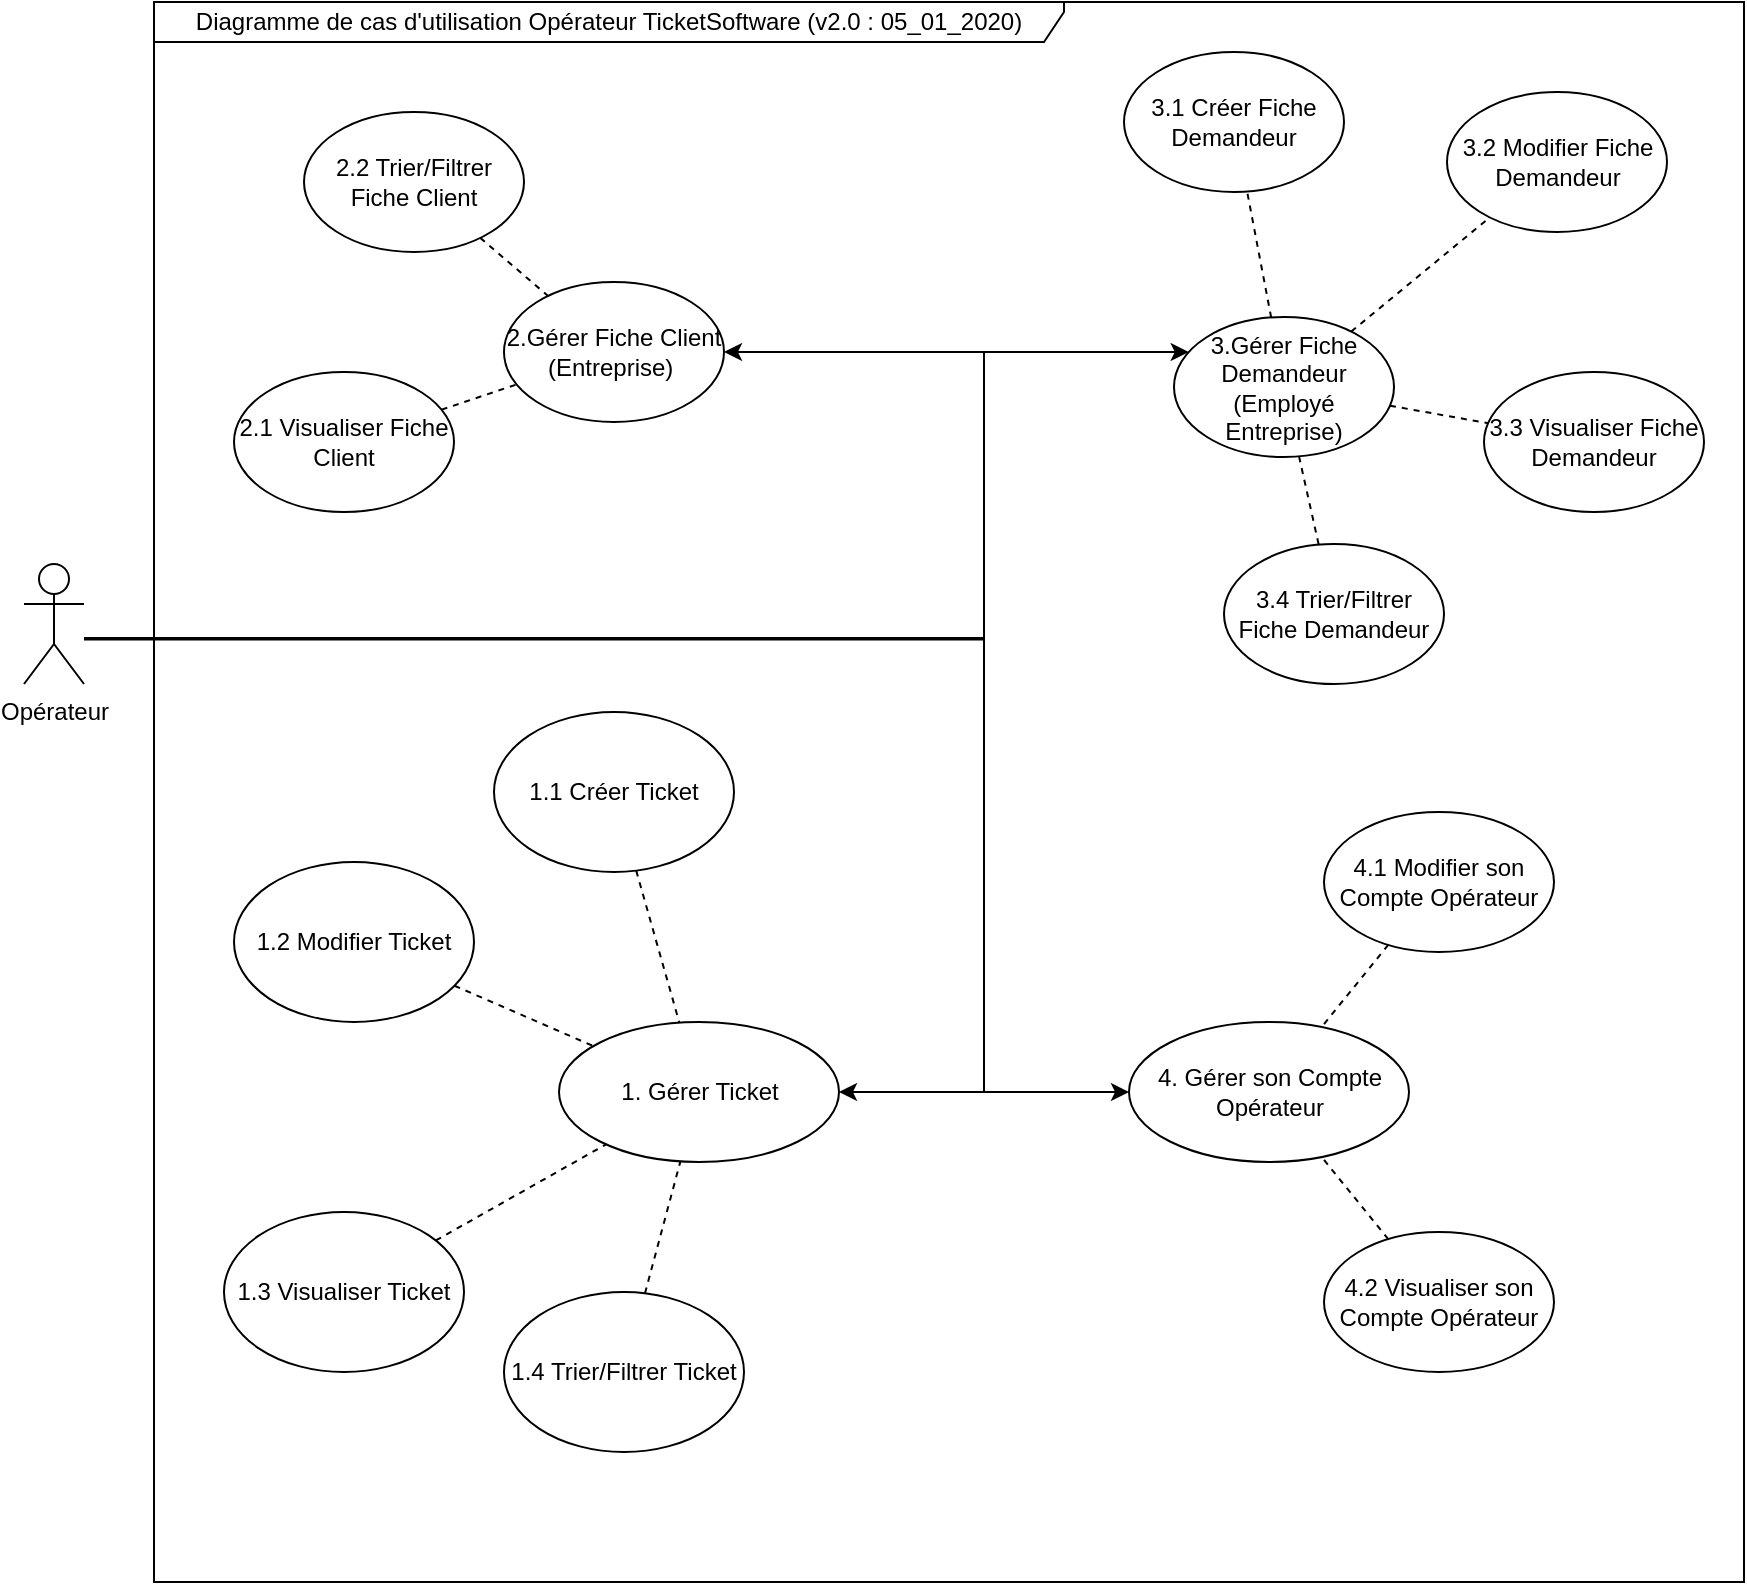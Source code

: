 <mxfile version="12.4.8" type="google"><diagram name="Page-1" id="c4acf3e9-155e-7222-9cf6-157b1a14988f"><mxGraphModel dx="896" dy="904" grid="1" gridSize="10" guides="1" tooltips="1" connect="1" arrows="1" fold="1" page="1" pageScale="1" pageWidth="850" pageHeight="1100" background="#ffffff" math="0" shadow="0"><root><mxCell id="0"/><mxCell id="1" parent="0"/><mxCell id="XKR0tXcn-3UhKVWxdLlG-3" value="Diagramme de cas d'utilisation Opérateur TicketSoftware (v2.0 : 05_01_2020)" style="shape=umlFrame;whiteSpace=wrap;html=1;width=455;height=20;" parent="1" vertex="1"><mxGeometry x="145" y="25" width="795" height="790" as="geometry"/></mxCell><mxCell id="XKR0tXcn-3UhKVWxdLlG-10" style="edgeStyle=orthogonalEdgeStyle;rounded=0;orthogonalLoop=1;jettySize=auto;html=1;strokeColor=#000000;" parent="1" target="XKR0tXcn-3UhKVWxdLlG-8" edge="1"><mxGeometry relative="1" as="geometry"><Array as="points"><mxPoint x="560" y="343"/><mxPoint x="560" y="570"/></Array><mxPoint x="110" y="343" as="sourcePoint"/><mxPoint x="470" y="423" as="targetPoint"/></mxGeometry></mxCell><mxCell id="XKR0tXcn-3UhKVWxdLlG-33" style="edgeStyle=orthogonalEdgeStyle;rounded=0;orthogonalLoop=1;jettySize=auto;html=1;strokeColor=#000000;fillColor=#CC0000;" parent="1" target="XKR0tXcn-3UhKVWxdLlG-32" edge="1"><mxGeometry relative="1" as="geometry"><Array as="points"><mxPoint x="560" y="343"/><mxPoint x="560" y="200"/></Array><mxPoint x="110" y="343" as="sourcePoint"/><mxPoint x="470" y="273" as="targetPoint"/></mxGeometry></mxCell><mxCell id="XKR0tXcn-3UhKVWxdLlG-4" value="Opérateur" style="shape=umlActor;verticalLabelPosition=bottom;labelBackgroundColor=#ffffff;verticalAlign=top;html=1;" parent="1" vertex="1"><mxGeometry x="80" y="306" width="30" height="60" as="geometry"/></mxCell><mxCell id="XKR0tXcn-3UhKVWxdLlG-8" value="1. Gérer Ticket" style="ellipse;whiteSpace=wrap;html=1;" parent="1" vertex="1"><mxGeometry x="347.5" y="535" width="140" height="70" as="geometry"/></mxCell><mxCell id="XKR0tXcn-3UhKVWxdLlG-32" value="2.Gérer Fiche Client (Entreprise)&amp;nbsp;" style="ellipse;whiteSpace=wrap;html=1;" parent="1" vertex="1"><mxGeometry x="320" y="165" width="110" height="70" as="geometry"/></mxCell><mxCell id="R0jyPCe0rA-yu9hkgKrW-3" value="1.1 Créer Ticket" style="ellipse;whiteSpace=wrap;html=1;" parent="1" vertex="1"><mxGeometry x="315" y="380" width="120" height="80" as="geometry"/></mxCell><mxCell id="R0jyPCe0rA-yu9hkgKrW-4" value="1.2 Modifier Ticket" style="ellipse;whiteSpace=wrap;html=1;" parent="1" vertex="1"><mxGeometry x="185" y="455" width="120" height="80" as="geometry"/></mxCell><mxCell id="R0jyPCe0rA-yu9hkgKrW-6" value="1.3 Visualiser Ticket" style="ellipse;whiteSpace=wrap;html=1;" parent="1" vertex="1"><mxGeometry x="180" y="630" width="120" height="80" as="geometry"/></mxCell><mxCell id="R0jyPCe0rA-yu9hkgKrW-8" value="1.4 Trier/Filtrer Ticket" style="ellipse;whiteSpace=wrap;html=1;" parent="1" vertex="1"><mxGeometry x="320" y="670" width="120" height="80" as="geometry"/></mxCell><mxCell id="R0jyPCe0rA-yu9hkgKrW-10" value="" style="endArrow=none;dashed=1;html=1;" parent="1" source="R0jyPCe0rA-yu9hkgKrW-3" target="XKR0tXcn-3UhKVWxdLlG-8" edge="1"><mxGeometry width="50" height="50" relative="1" as="geometry"><mxPoint x="380" y="470" as="sourcePoint"/><mxPoint x="430" y="420" as="targetPoint"/></mxGeometry></mxCell><mxCell id="R0jyPCe0rA-yu9hkgKrW-11" value="" style="endArrow=none;dashed=1;html=1;" parent="1" source="R0jyPCe0rA-yu9hkgKrW-4" target="XKR0tXcn-3UhKVWxdLlG-8" edge="1"><mxGeometry width="50" height="50" relative="1" as="geometry"><mxPoint x="385" y="465" as="sourcePoint"/><mxPoint x="442.5" y="465" as="targetPoint"/></mxGeometry></mxCell><mxCell id="R0jyPCe0rA-yu9hkgKrW-14" value="" style="endArrow=none;dashed=1;html=1;" parent="1" source="R0jyPCe0rA-yu9hkgKrW-6" target="XKR0tXcn-3UhKVWxdLlG-8" edge="1"><mxGeometry width="50" height="50" relative="1" as="geometry"><mxPoint x="514.556" y="550.001" as="sourcePoint"/><mxPoint x="513.06" y="499.999" as="targetPoint"/></mxGeometry></mxCell><mxCell id="R0jyPCe0rA-yu9hkgKrW-15" value="" style="endArrow=none;dashed=1;html=1;" parent="1" source="R0jyPCe0rA-yu9hkgKrW-8" target="XKR0tXcn-3UhKVWxdLlG-8" edge="1"><mxGeometry width="50" height="50" relative="1" as="geometry"><mxPoint x="627.389" y="541.84" as="sourcePoint"/><mxPoint x="554.415" y="493.032" as="targetPoint"/></mxGeometry></mxCell><mxCell id="R0jyPCe0rA-yu9hkgKrW-16" value="3.Gérer Fiche Demandeur (Employé Entreprise)" style="ellipse;whiteSpace=wrap;html=1;" parent="1" vertex="1"><mxGeometry x="655" y="182.5" width="110" height="70" as="geometry"/></mxCell><mxCell id="R0jyPCe0rA-yu9hkgKrW-17" style="edgeStyle=orthogonalEdgeStyle;rounded=0;orthogonalLoop=1;jettySize=auto;html=1;strokeColor=#000000;fillColor=#CC0000;" parent="1" target="R0jyPCe0rA-yu9hkgKrW-16" edge="1"><mxGeometry relative="1" as="geometry"><Array as="points"><mxPoint x="560" y="343"/><mxPoint x="560" y="200"/></Array><mxPoint x="110" y="343" as="sourcePoint"/><mxPoint x="590" y="345" as="targetPoint"/></mxGeometry></mxCell><mxCell id="R0jyPCe0rA-yu9hkgKrW-21" value="2.1 Visualiser Fiche Client" style="ellipse;whiteSpace=wrap;html=1;" parent="1" vertex="1"><mxGeometry x="185" y="210" width="110" height="70" as="geometry"/></mxCell><mxCell id="R0jyPCe0rA-yu9hkgKrW-22" value="2.2 Trier/Filtrer Fiche Client" style="ellipse;whiteSpace=wrap;html=1;" parent="1" vertex="1"><mxGeometry x="220" y="80" width="110" height="70" as="geometry"/></mxCell><mxCell id="R0jyPCe0rA-yu9hkgKrW-26" value="" style="endArrow=none;dashed=1;html=1;" parent="1" source="R0jyPCe0rA-yu9hkgKrW-21" target="XKR0tXcn-3UhKVWxdLlG-32" edge="1"><mxGeometry width="50" height="50" relative="1" as="geometry"><mxPoint x="479.648" y="168.736" as="sourcePoint"/><mxPoint x="498.069" y="211.226" as="targetPoint"/></mxGeometry></mxCell><mxCell id="R0jyPCe0rA-yu9hkgKrW-27" value="" style="endArrow=none;dashed=1;html=1;" parent="1" source="R0jyPCe0rA-yu9hkgKrW-22" target="XKR0tXcn-3UhKVWxdLlG-32" edge="1"><mxGeometry width="50" height="50" relative="1" as="geometry"><mxPoint x="563.638" y="167.252" as="sourcePoint"/><mxPoint x="533.648" y="212.691" as="targetPoint"/></mxGeometry></mxCell><mxCell id="R0jyPCe0rA-yu9hkgKrW-32" value="3.1 Créer Fiche Demandeur" style="ellipse;whiteSpace=wrap;html=1;" parent="1" vertex="1"><mxGeometry x="630" y="50" width="110" height="70" as="geometry"/></mxCell><mxCell id="R0jyPCe0rA-yu9hkgKrW-33" value="3.2 Modifier Fiche Demandeur" style="ellipse;whiteSpace=wrap;html=1;" parent="1" vertex="1"><mxGeometry x="791.5" y="70" width="110" height="70" as="geometry"/></mxCell><mxCell id="R0jyPCe0rA-yu9hkgKrW-35" value="3.3 Visualiser Fiche Demandeur" style="ellipse;whiteSpace=wrap;html=1;" parent="1" vertex="1"><mxGeometry x="810" y="210" width="110" height="70" as="geometry"/></mxCell><mxCell id="R0jyPCe0rA-yu9hkgKrW-36" value="3.4 Trier/Filtrer Fiche Demandeur" style="ellipse;whiteSpace=wrap;html=1;" parent="1" vertex="1"><mxGeometry x="680" y="296" width="110" height="70" as="geometry"/></mxCell><mxCell id="R0jyPCe0rA-yu9hkgKrW-38" value="" style="endArrow=none;dashed=1;html=1;" parent="1" source="R0jyPCe0rA-yu9hkgKrW-16" target="R0jyPCe0rA-yu9hkgKrW-32" edge="1"><mxGeometry width="50" height="50" relative="1" as="geometry"><mxPoint x="630" y="320" as="sourcePoint"/><mxPoint x="680" y="270" as="targetPoint"/></mxGeometry></mxCell><mxCell id="R0jyPCe0rA-yu9hkgKrW-39" value="" style="endArrow=none;dashed=1;html=1;" parent="1" source="R0jyPCe0rA-yu9hkgKrW-16" target="R0jyPCe0rA-yu9hkgKrW-33" edge="1"><mxGeometry width="50" height="50" relative="1" as="geometry"><mxPoint x="627.672" y="316.312" as="sourcePoint"/><mxPoint x="619.702" y="279.699" as="targetPoint"/></mxGeometry></mxCell><mxCell id="R0jyPCe0rA-yu9hkgKrW-41" value="" style="endArrow=none;dashed=1;html=1;" parent="1" source="R0jyPCe0rA-yu9hkgKrW-16" target="R0jyPCe0rA-yu9hkgKrW-35" edge="1"><mxGeometry width="50" height="50" relative="1" as="geometry"><mxPoint x="682.682" y="333.555" as="sourcePoint"/><mxPoint x="717.428" y="320.065" as="targetPoint"/></mxGeometry></mxCell><mxCell id="R0jyPCe0rA-yu9hkgKrW-42" value="" style="endArrow=none;dashed=1;html=1;" parent="1" source="R0jyPCe0rA-yu9hkgKrW-16" target="R0jyPCe0rA-yu9hkgKrW-36" edge="1"><mxGeometry width="50" height="50" relative="1" as="geometry"><mxPoint x="681.073" y="370.115" as="sourcePoint"/><mxPoint x="729.144" y="390.675" as="targetPoint"/></mxGeometry></mxCell><mxCell id="onNNnWIcp-BdeDNwrhVv-8" value="4. Gérer son Compte Opérateur" style="ellipse;whiteSpace=wrap;html=1;" parent="1" vertex="1"><mxGeometry x="632.5" y="535" width="140" height="70" as="geometry"/></mxCell><mxCell id="onNNnWIcp-BdeDNwrhVv-9" style="edgeStyle=orthogonalEdgeStyle;rounded=0;orthogonalLoop=1;jettySize=auto;html=1;strokeColor=#000000;" parent="1" target="onNNnWIcp-BdeDNwrhVv-8" edge="1"><mxGeometry relative="1" as="geometry"><Array as="points"><mxPoint x="560" y="343"/><mxPoint x="560" y="570"/></Array><mxPoint x="110" y="343.786" as="sourcePoint"/><mxPoint x="444.998" y="565.214" as="targetPoint"/></mxGeometry></mxCell><mxCell id="onNNnWIcp-BdeDNwrhVv-12" value="4.1 Modifier son Compte Opérateur" style="ellipse;whiteSpace=wrap;html=1;" parent="1" vertex="1"><mxGeometry x="730" y="430" width="115" height="70" as="geometry"/></mxCell><mxCell id="onNNnWIcp-BdeDNwrhVv-15" value="" style="endArrow=none;dashed=1;html=1;" parent="1" source="onNNnWIcp-BdeDNwrhVv-12" target="onNNnWIcp-BdeDNwrhVv-8" edge="1"><mxGeometry width="50" height="50" relative="1" as="geometry"><mxPoint x="400.258" y="680.589" as="sourcePoint"/><mxPoint x="418.295" y="614.696" as="targetPoint"/></mxGeometry></mxCell><mxCell id="onNNnWIcp-BdeDNwrhVv-16" value="4.2 Visualiser son Compte Opérateur" style="ellipse;whiteSpace=wrap;html=1;" parent="1" vertex="1"><mxGeometry x="730" y="640" width="115" height="70" as="geometry"/></mxCell><mxCell id="onNNnWIcp-BdeDNwrhVv-17" value="" style="endArrow=none;dashed=1;html=1;" parent="1" source="onNNnWIcp-BdeDNwrhVv-16" target="onNNnWIcp-BdeDNwrhVv-8" edge="1"><mxGeometry width="50" height="50" relative="1" as="geometry"><mxPoint x="712.5" y="480.0" as="sourcePoint"/><mxPoint x="712.5" y="545.0" as="targetPoint"/></mxGeometry></mxCell></root></mxGraphModel></diagram></mxfile>